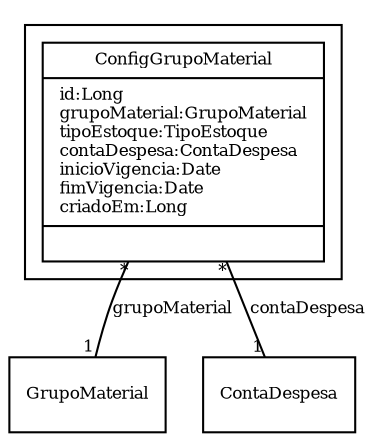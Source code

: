 digraph G{
fontname = "Times-Roman"
fontsize = 8

node [
        fontname = "Times-Roman"
        fontsize = 8
        shape = "record"
]

edge [
        fontname = "Times-Roman"
        fontsize = 8
]

subgraph clusterCONFIGURACAO_CONTA_DE_DESPESAGRUPO_MATERIAL
{
ConfigGrupoMaterial [label = "{ConfigGrupoMaterial|id:Long\lgrupoMaterial:GrupoMaterial\ltipoEstoque:TipoEstoque\lcontaDespesa:ContaDespesa\linicioVigencia:Date\lfimVigencia:Date\lcriadoEm:Long\l|\l}"]
}
edge [arrowhead = "none" headlabel = "1" taillabel = "*"] ConfigGrupoMaterial -> GrupoMaterial [label = "grupoMaterial"]
edge [arrowhead = "none" headlabel = "1" taillabel = "*"] ConfigGrupoMaterial -> ContaDespesa [label = "contaDespesa"]
}
